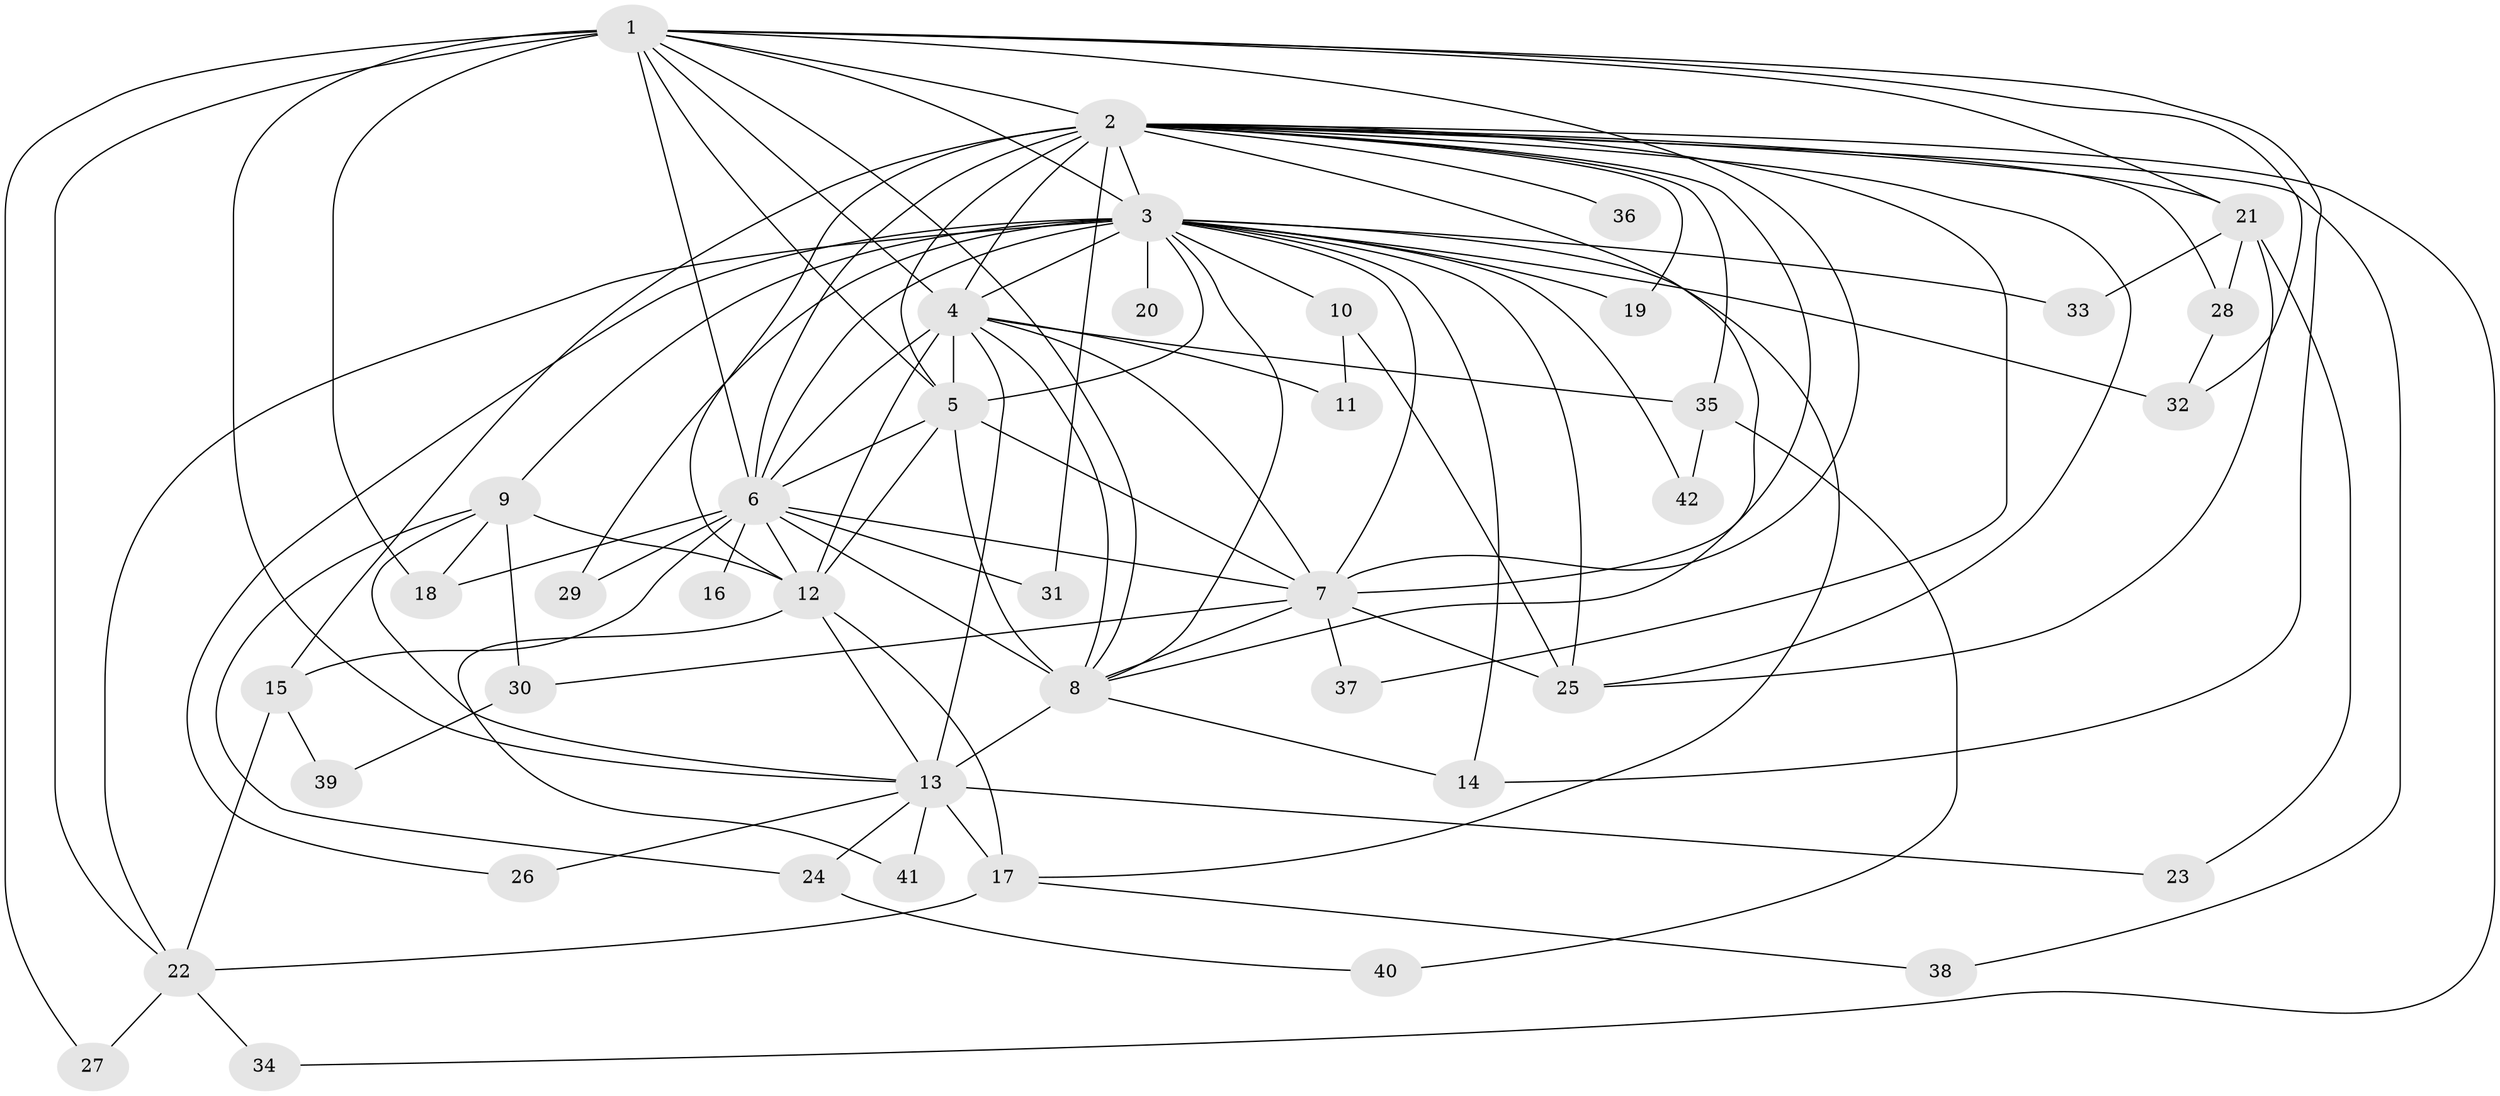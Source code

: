 // original degree distribution, {15: 0.011904761904761904, 25: 0.011904761904761904, 27: 0.011904761904761904, 13: 0.011904761904761904, 20: 0.011904761904761904, 16: 0.011904761904761904, 22: 0.011904761904761904, 12: 0.023809523809523808, 23: 0.011904761904761904, 7: 0.023809523809523808, 4: 0.13095238095238096, 2: 0.5119047619047619, 3: 0.20238095238095238, 6: 0.011904761904761904}
// Generated by graph-tools (version 1.1) at 2025/49/03/04/25 22:49:55]
// undirected, 42 vertices, 106 edges
graph export_dot {
  node [color=gray90,style=filled];
  1;
  2;
  3;
  4;
  5;
  6;
  7;
  8;
  9;
  10;
  11;
  12;
  13;
  14;
  15;
  16;
  17;
  18;
  19;
  20;
  21;
  22;
  23;
  24;
  25;
  26;
  27;
  28;
  29;
  30;
  31;
  32;
  33;
  34;
  35;
  36;
  37;
  38;
  39;
  40;
  41;
  42;
  1 -- 2 [weight=3.0];
  1 -- 3 [weight=3.0];
  1 -- 4 [weight=4.0];
  1 -- 5 [weight=3.0];
  1 -- 6 [weight=2.0];
  1 -- 7 [weight=3.0];
  1 -- 8 [weight=2.0];
  1 -- 13 [weight=4.0];
  1 -- 14 [weight=1.0];
  1 -- 18 [weight=2.0];
  1 -- 21 [weight=2.0];
  1 -- 22 [weight=1.0];
  1 -- 27 [weight=1.0];
  1 -- 32 [weight=1.0];
  2 -- 3 [weight=1.0];
  2 -- 4 [weight=2.0];
  2 -- 5 [weight=1.0];
  2 -- 6 [weight=2.0];
  2 -- 7 [weight=1.0];
  2 -- 8 [weight=1.0];
  2 -- 12 [weight=2.0];
  2 -- 15 [weight=1.0];
  2 -- 19 [weight=1.0];
  2 -- 21 [weight=1.0];
  2 -- 25 [weight=1.0];
  2 -- 28 [weight=1.0];
  2 -- 31 [weight=1.0];
  2 -- 34 [weight=1.0];
  2 -- 35 [weight=1.0];
  2 -- 36 [weight=1.0];
  2 -- 37 [weight=1.0];
  2 -- 38 [weight=1.0];
  3 -- 4 [weight=2.0];
  3 -- 5 [weight=1.0];
  3 -- 6 [weight=1.0];
  3 -- 7 [weight=1.0];
  3 -- 8 [weight=1.0];
  3 -- 9 [weight=1.0];
  3 -- 10 [weight=1.0];
  3 -- 14 [weight=1.0];
  3 -- 17 [weight=1.0];
  3 -- 19 [weight=1.0];
  3 -- 20 [weight=1.0];
  3 -- 22 [weight=1.0];
  3 -- 25 [weight=1.0];
  3 -- 26 [weight=1.0];
  3 -- 29 [weight=1.0];
  3 -- 32 [weight=1.0];
  3 -- 33 [weight=1.0];
  3 -- 42 [weight=1.0];
  4 -- 5 [weight=2.0];
  4 -- 6 [weight=2.0];
  4 -- 7 [weight=2.0];
  4 -- 8 [weight=4.0];
  4 -- 11 [weight=1.0];
  4 -- 12 [weight=1.0];
  4 -- 13 [weight=2.0];
  4 -- 35 [weight=1.0];
  5 -- 6 [weight=2.0];
  5 -- 7 [weight=1.0];
  5 -- 8 [weight=1.0];
  5 -- 12 [weight=9.0];
  6 -- 7 [weight=1.0];
  6 -- 8 [weight=1.0];
  6 -- 12 [weight=1.0];
  6 -- 15 [weight=1.0];
  6 -- 16 [weight=1.0];
  6 -- 18 [weight=1.0];
  6 -- 29 [weight=1.0];
  6 -- 31 [weight=1.0];
  7 -- 8 [weight=2.0];
  7 -- 25 [weight=1.0];
  7 -- 30 [weight=1.0];
  7 -- 37 [weight=1.0];
  8 -- 13 [weight=10.0];
  8 -- 14 [weight=1.0];
  9 -- 12 [weight=1.0];
  9 -- 13 [weight=1.0];
  9 -- 18 [weight=1.0];
  9 -- 24 [weight=1.0];
  9 -- 30 [weight=1.0];
  10 -- 11 [weight=1.0];
  10 -- 25 [weight=1.0];
  12 -- 13 [weight=1.0];
  12 -- 17 [weight=3.0];
  12 -- 41 [weight=1.0];
  13 -- 17 [weight=1.0];
  13 -- 23 [weight=1.0];
  13 -- 24 [weight=1.0];
  13 -- 26 [weight=1.0];
  13 -- 41 [weight=1.0];
  15 -- 22 [weight=1.0];
  15 -- 39 [weight=1.0];
  17 -- 22 [weight=1.0];
  17 -- 38 [weight=1.0];
  21 -- 23 [weight=1.0];
  21 -- 25 [weight=1.0];
  21 -- 28 [weight=1.0];
  21 -- 33 [weight=1.0];
  22 -- 27 [weight=1.0];
  22 -- 34 [weight=1.0];
  24 -- 40 [weight=1.0];
  28 -- 32 [weight=2.0];
  30 -- 39 [weight=1.0];
  35 -- 40 [weight=1.0];
  35 -- 42 [weight=1.0];
}
